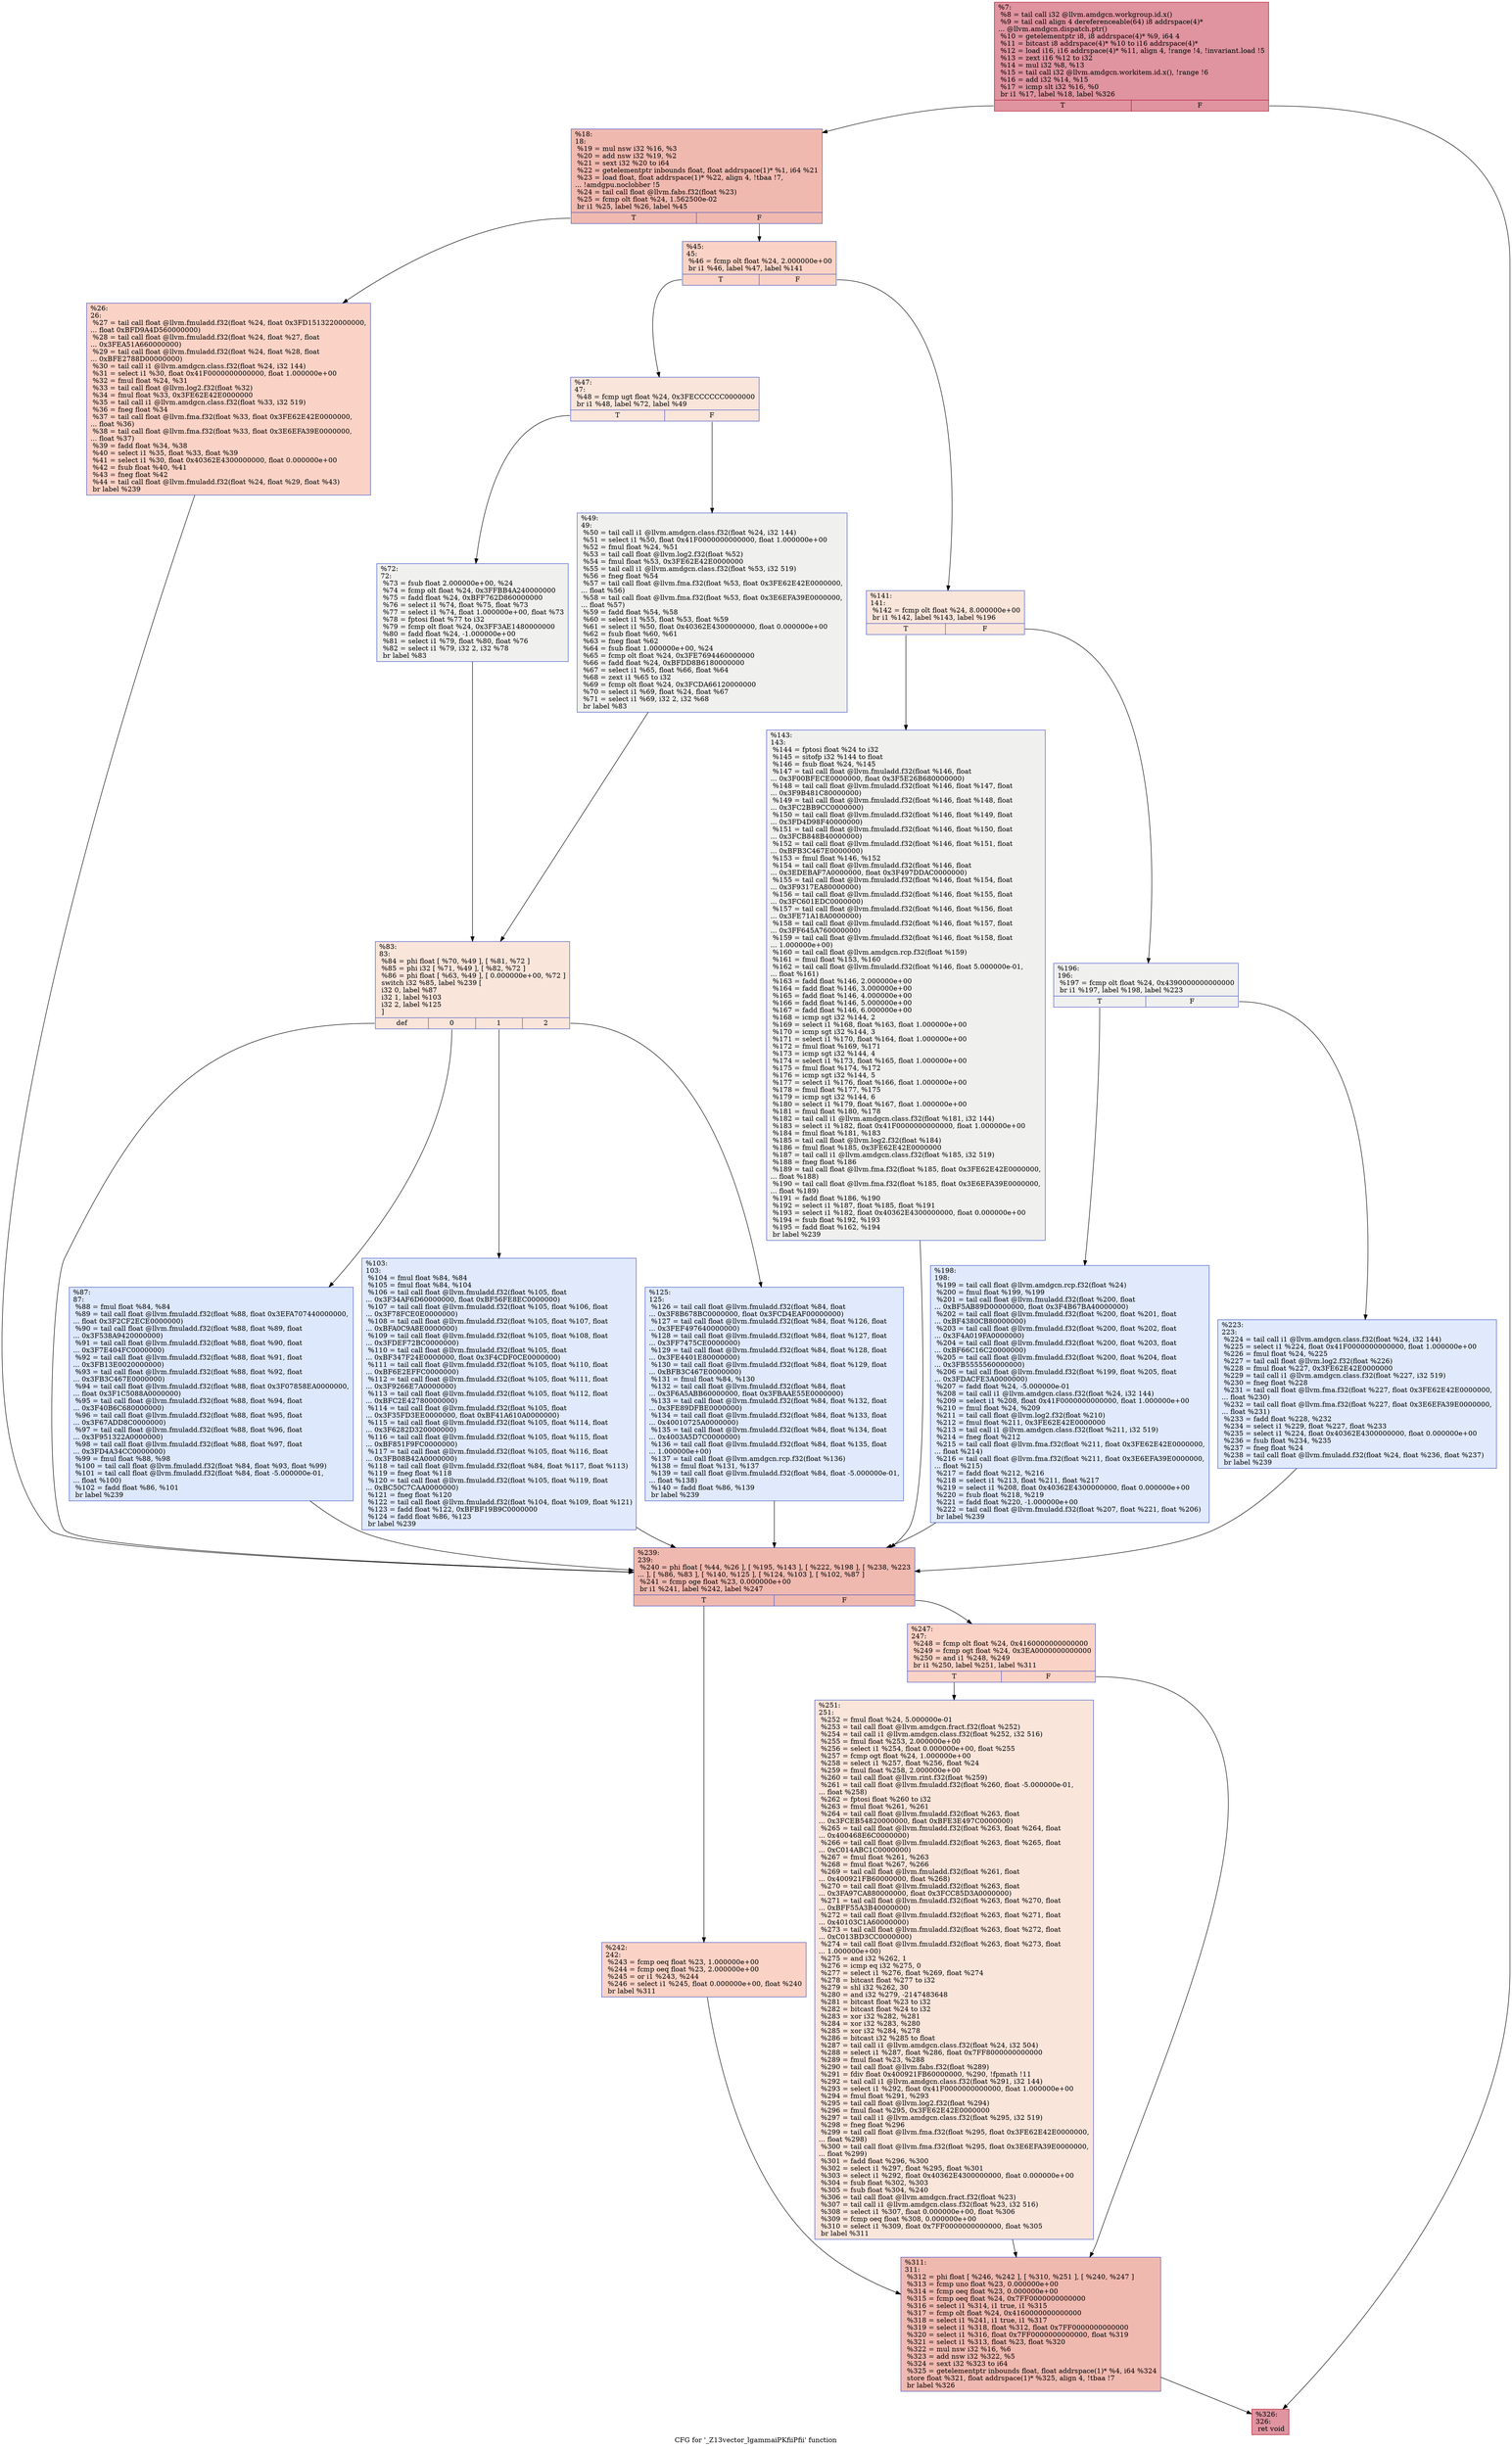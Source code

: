 digraph "CFG for '_Z13vector_lgammaiPKfiiPfii' function" {
	label="CFG for '_Z13vector_lgammaiPKfiiPfii' function";

	Node0x4ebd500 [shape=record,color="#b70d28ff", style=filled, fillcolor="#b70d2870",label="{%7:\l  %8 = tail call i32 @llvm.amdgcn.workgroup.id.x()\l  %9 = tail call align 4 dereferenceable(64) i8 addrspace(4)*\l... @llvm.amdgcn.dispatch.ptr()\l  %10 = getelementptr i8, i8 addrspace(4)* %9, i64 4\l  %11 = bitcast i8 addrspace(4)* %10 to i16 addrspace(4)*\l  %12 = load i16, i16 addrspace(4)* %11, align 4, !range !4, !invariant.load !5\l  %13 = zext i16 %12 to i32\l  %14 = mul i32 %8, %13\l  %15 = tail call i32 @llvm.amdgcn.workitem.id.x(), !range !6\l  %16 = add i32 %14, %15\l  %17 = icmp slt i32 %16, %0\l  br i1 %17, label %18, label %326\l|{<s0>T|<s1>F}}"];
	Node0x4ebd500:s0 -> Node0x4ebf430;
	Node0x4ebd500:s1 -> Node0x4ebf4c0;
	Node0x4ebf430 [shape=record,color="#3d50c3ff", style=filled, fillcolor="#de614d70",label="{%18:\l18:                                               \l  %19 = mul nsw i32 %16, %3\l  %20 = add nsw i32 %19, %2\l  %21 = sext i32 %20 to i64\l  %22 = getelementptr inbounds float, float addrspace(1)* %1, i64 %21\l  %23 = load float, float addrspace(1)* %22, align 4, !tbaa !7,\l... !amdgpu.noclobber !5\l  %24 = tail call float @llvm.fabs.f32(float %23)\l  %25 = fcmp olt float %24, 1.562500e-02\l  br i1 %25, label %26, label %45\l|{<s0>T|<s1>F}}"];
	Node0x4ebf430:s0 -> Node0x4ec0cd0;
	Node0x4ebf430:s1 -> Node0x4ec0d60;
	Node0x4ec0cd0 [shape=record,color="#3d50c3ff", style=filled, fillcolor="#f59c7d70",label="{%26:\l26:                                               \l  %27 = tail call float @llvm.fmuladd.f32(float %24, float 0x3FD1513220000000,\l... float 0xBFD9A4D560000000)\l  %28 = tail call float @llvm.fmuladd.f32(float %24, float %27, float\l... 0x3FEA51A660000000)\l  %29 = tail call float @llvm.fmuladd.f32(float %24, float %28, float\l... 0xBFE2788D00000000)\l  %30 = tail call i1 @llvm.amdgcn.class.f32(float %24, i32 144)\l  %31 = select i1 %30, float 0x41F0000000000000, float 1.000000e+00\l  %32 = fmul float %24, %31\l  %33 = tail call float @llvm.log2.f32(float %32)\l  %34 = fmul float %33, 0x3FE62E42E0000000\l  %35 = tail call i1 @llvm.amdgcn.class.f32(float %33, i32 519)\l  %36 = fneg float %34\l  %37 = tail call float @llvm.fma.f32(float %33, float 0x3FE62E42E0000000,\l... float %36)\l  %38 = tail call float @llvm.fma.f32(float %33, float 0x3E6EFA39E0000000,\l... float %37)\l  %39 = fadd float %34, %38\l  %40 = select i1 %35, float %33, float %39\l  %41 = select i1 %30, float 0x40362E4300000000, float 0.000000e+00\l  %42 = fsub float %40, %41\l  %43 = fneg float %42\l  %44 = tail call float @llvm.fmuladd.f32(float %24, float %29, float %43)\l  br label %239\l}"];
	Node0x4ec0cd0 -> Node0x4ec27a0;
	Node0x4ec0d60 [shape=record,color="#3d50c3ff", style=filled, fillcolor="#f59c7d70",label="{%45:\l45:                                               \l  %46 = fcmp olt float %24, 2.000000e+00\l  br i1 %46, label %47, label %141\l|{<s0>T|<s1>F}}"];
	Node0x4ec0d60:s0 -> Node0x4ec28f0;
	Node0x4ec0d60:s1 -> Node0x4ec2980;
	Node0x4ec28f0 [shape=record,color="#3d50c3ff", style=filled, fillcolor="#f4c5ad70",label="{%47:\l47:                                               \l  %48 = fcmp ugt float %24, 0x3FECCCCCC0000000\l  br i1 %48, label %72, label %49\l|{<s0>T|<s1>F}}"];
	Node0x4ec28f0:s0 -> Node0x4ec2b50;
	Node0x4ec28f0:s1 -> Node0x4ec2be0;
	Node0x4ec2be0 [shape=record,color="#3d50c3ff", style=filled, fillcolor="#dedcdb70",label="{%49:\l49:                                               \l  %50 = tail call i1 @llvm.amdgcn.class.f32(float %24, i32 144)\l  %51 = select i1 %50, float 0x41F0000000000000, float 1.000000e+00\l  %52 = fmul float %24, %51\l  %53 = tail call float @llvm.log2.f32(float %52)\l  %54 = fmul float %53, 0x3FE62E42E0000000\l  %55 = tail call i1 @llvm.amdgcn.class.f32(float %53, i32 519)\l  %56 = fneg float %54\l  %57 = tail call float @llvm.fma.f32(float %53, float 0x3FE62E42E0000000,\l... float %56)\l  %58 = tail call float @llvm.fma.f32(float %53, float 0x3E6EFA39E0000000,\l... float %57)\l  %59 = fadd float %54, %58\l  %60 = select i1 %55, float %53, float %59\l  %61 = select i1 %50, float 0x40362E4300000000, float 0.000000e+00\l  %62 = fsub float %60, %61\l  %63 = fneg float %62\l  %64 = fsub float 1.000000e+00, %24\l  %65 = fcmp olt float %24, 0x3FE7694460000000\l  %66 = fadd float %24, 0xBFDD8B6180000000\l  %67 = select i1 %65, float %66, float %64\l  %68 = zext i1 %65 to i32\l  %69 = fcmp olt float %24, 0x3FCDA66120000000\l  %70 = select i1 %69, float %24, float %67\l  %71 = select i1 %69, i32 2, i32 %68\l  br label %83\l}"];
	Node0x4ec2be0 -> Node0x4ec3f00;
	Node0x4ec2b50 [shape=record,color="#3d50c3ff", style=filled, fillcolor="#dedcdb70",label="{%72:\l72:                                               \l  %73 = fsub float 2.000000e+00, %24\l  %74 = fcmp olt float %24, 0x3FFBB4A240000000\l  %75 = fadd float %24, 0xBFF762D860000000\l  %76 = select i1 %74, float %75, float %73\l  %77 = select i1 %74, float 1.000000e+00, float %73\l  %78 = fptosi float %77 to i32\l  %79 = fcmp olt float %24, 0x3FF3AE1480000000\l  %80 = fadd float %24, -1.000000e+00\l  %81 = select i1 %79, float %80, float %76\l  %82 = select i1 %79, i32 2, i32 %78\l  br label %83\l}"];
	Node0x4ec2b50 -> Node0x4ec3f00;
	Node0x4ec3f00 [shape=record,color="#3d50c3ff", style=filled, fillcolor="#f4c5ad70",label="{%83:\l83:                                               \l  %84 = phi float [ %70, %49 ], [ %81, %72 ]\l  %85 = phi i32 [ %71, %49 ], [ %82, %72 ]\l  %86 = phi float [ %63, %49 ], [ 0.000000e+00, %72 ]\l  switch i32 %85, label %239 [\l    i32 0, label %87\l    i32 1, label %103\l    i32 2, label %125\l  ]\l|{<s0>def|<s1>0|<s2>1|<s3>2}}"];
	Node0x4ec3f00:s0 -> Node0x4ec27a0;
	Node0x4ec3f00:s1 -> Node0x4ec4940;
	Node0x4ec3f00:s2 -> Node0x4ec49c0;
	Node0x4ec3f00:s3 -> Node0x4ec4a50;
	Node0x4ec4940 [shape=record,color="#3d50c3ff", style=filled, fillcolor="#b2ccfb70",label="{%87:\l87:                                               \l  %88 = fmul float %84, %84\l  %89 = tail call float @llvm.fmuladd.f32(float %88, float 0x3EFA707440000000,\l... float 0x3F2CF2ECE0000000)\l  %90 = tail call float @llvm.fmuladd.f32(float %88, float %89, float\l... 0x3F538A9420000000)\l  %91 = tail call float @llvm.fmuladd.f32(float %88, float %90, float\l... 0x3F7E404FC0000000)\l  %92 = tail call float @llvm.fmuladd.f32(float %88, float %91, float\l... 0x3FB13E0020000000)\l  %93 = tail call float @llvm.fmuladd.f32(float %88, float %92, float\l... 0x3FB3C467E0000000)\l  %94 = tail call float @llvm.fmuladd.f32(float %88, float 0x3F07858EA0000000,\l... float 0x3F1C5088A0000000)\l  %95 = tail call float @llvm.fmuladd.f32(float %88, float %94, float\l... 0x3F40B6C680000000)\l  %96 = tail call float @llvm.fmuladd.f32(float %88, float %95, float\l... 0x3F67ADD8C0000000)\l  %97 = tail call float @llvm.fmuladd.f32(float %88, float %96, float\l... 0x3F951322A0000000)\l  %98 = tail call float @llvm.fmuladd.f32(float %88, float %97, float\l... 0x3FD4A34CC0000000)\l  %99 = fmul float %88, %98\l  %100 = tail call float @llvm.fmuladd.f32(float %84, float %93, float %99)\l  %101 = tail call float @llvm.fmuladd.f32(float %84, float -5.000000e-01,\l... float %100)\l  %102 = fadd float %86, %101\l  br label %239\l}"];
	Node0x4ec4940 -> Node0x4ec27a0;
	Node0x4ec49c0 [shape=record,color="#3d50c3ff", style=filled, fillcolor="#b9d0f970",label="{%103:\l103:                                              \l  %104 = fmul float %84, %84\l  %105 = fmul float %84, %104\l  %106 = tail call float @llvm.fmuladd.f32(float %105, float\l... 0x3F34AF6D60000000, float 0xBF56FE8EC0000000)\l  %107 = tail call float @llvm.fmuladd.f32(float %105, float %106, float\l... 0x3F78FCE0E0000000)\l  %108 = tail call float @llvm.fmuladd.f32(float %105, float %107, float\l... 0xBFA0C9A8E0000000)\l  %109 = tail call float @llvm.fmuladd.f32(float %105, float %108, float\l... 0x3FDEF72BC0000000)\l  %110 = tail call float @llvm.fmuladd.f32(float %105, float\l... 0xBF347F24E0000000, float 0x3F4CDF0CE0000000)\l  %111 = tail call float @llvm.fmuladd.f32(float %105, float %110, float\l... 0xBF6E2EFFC0000000)\l  %112 = tail call float @llvm.fmuladd.f32(float %105, float %111, float\l... 0x3F9266E7A0000000)\l  %113 = tail call float @llvm.fmuladd.f32(float %105, float %112, float\l... 0xBFC2E42780000000)\l  %114 = tail call float @llvm.fmuladd.f32(float %105, float\l... 0x3F35FD3EE0000000, float 0xBF41A610A0000000)\l  %115 = tail call float @llvm.fmuladd.f32(float %105, float %114, float\l... 0x3F6282D320000000)\l  %116 = tail call float @llvm.fmuladd.f32(float %105, float %115, float\l... 0xBF851F9FC0000000)\l  %117 = tail call float @llvm.fmuladd.f32(float %105, float %116, float\l... 0x3FB08B42A0000000)\l  %118 = tail call float @llvm.fmuladd.f32(float %84, float %117, float %113)\l  %119 = fneg float %118\l  %120 = tail call float @llvm.fmuladd.f32(float %105, float %119, float\l... 0xBC50C7CAA0000000)\l  %121 = fneg float %120\l  %122 = tail call float @llvm.fmuladd.f32(float %104, float %109, float %121)\l  %123 = fadd float %122, 0xBFBF19B9C0000000\l  %124 = fadd float %86, %123\l  br label %239\l}"];
	Node0x4ec49c0 -> Node0x4ec27a0;
	Node0x4ec4a50 [shape=record,color="#3d50c3ff", style=filled, fillcolor="#b9d0f970",label="{%125:\l125:                                              \l  %126 = tail call float @llvm.fmuladd.f32(float %84, float\l... 0x3F8B678BC0000000, float 0x3FCD4EAF00000000)\l  %127 = tail call float @llvm.fmuladd.f32(float %84, float %126, float\l... 0x3FEF497640000000)\l  %128 = tail call float @llvm.fmuladd.f32(float %84, float %127, float\l... 0x3FF7475CE0000000)\l  %129 = tail call float @llvm.fmuladd.f32(float %84, float %128, float\l... 0x3FE4401E80000000)\l  %130 = tail call float @llvm.fmuladd.f32(float %84, float %129, float\l... 0xBFB3C467E0000000)\l  %131 = fmul float %84, %130\l  %132 = tail call float @llvm.fmuladd.f32(float %84, float\l... 0x3F6A5ABB60000000, float 0x3FBAAE55E0000000)\l  %133 = tail call float @llvm.fmuladd.f32(float %84, float %132, float\l... 0x3FE89DFBE0000000)\l  %134 = tail call float @llvm.fmuladd.f32(float %84, float %133, float\l... 0x40010725A0000000)\l  %135 = tail call float @llvm.fmuladd.f32(float %84, float %134, float\l... 0x4003A5D7C0000000)\l  %136 = tail call float @llvm.fmuladd.f32(float %84, float %135, float\l... 1.000000e+00)\l  %137 = tail call float @llvm.amdgcn.rcp.f32(float %136)\l  %138 = fmul float %131, %137\l  %139 = tail call float @llvm.fmuladd.f32(float %84, float -5.000000e-01,\l... float %138)\l  %140 = fadd float %86, %139\l  br label %239\l}"];
	Node0x4ec4a50 -> Node0x4ec27a0;
	Node0x4ec2980 [shape=record,color="#3d50c3ff", style=filled, fillcolor="#f4c5ad70",label="{%141:\l141:                                              \l  %142 = fcmp olt float %24, 8.000000e+00\l  br i1 %142, label %143, label %196\l|{<s0>T|<s1>F}}"];
	Node0x4ec2980:s0 -> Node0x4ec9c20;
	Node0x4ec2980:s1 -> Node0x4ec9c70;
	Node0x4ec9c20 [shape=record,color="#3d50c3ff", style=filled, fillcolor="#dedcdb70",label="{%143:\l143:                                              \l  %144 = fptosi float %24 to i32\l  %145 = sitofp i32 %144 to float\l  %146 = fsub float %24, %145\l  %147 = tail call float @llvm.fmuladd.f32(float %146, float\l... 0x3F00BFECE0000000, float 0x3F5E26B680000000)\l  %148 = tail call float @llvm.fmuladd.f32(float %146, float %147, float\l... 0x3F9B481C80000000)\l  %149 = tail call float @llvm.fmuladd.f32(float %146, float %148, float\l... 0x3FC2BB9CC0000000)\l  %150 = tail call float @llvm.fmuladd.f32(float %146, float %149, float\l... 0x3FD4D98F40000000)\l  %151 = tail call float @llvm.fmuladd.f32(float %146, float %150, float\l... 0x3FCB848B40000000)\l  %152 = tail call float @llvm.fmuladd.f32(float %146, float %151, float\l... 0xBFB3C467E0000000)\l  %153 = fmul float %146, %152\l  %154 = tail call float @llvm.fmuladd.f32(float %146, float\l... 0x3EDEBAF7A0000000, float 0x3F497DDAC0000000)\l  %155 = tail call float @llvm.fmuladd.f32(float %146, float %154, float\l... 0x3F9317EA80000000)\l  %156 = tail call float @llvm.fmuladd.f32(float %146, float %155, float\l... 0x3FC601EDC0000000)\l  %157 = tail call float @llvm.fmuladd.f32(float %146, float %156, float\l... 0x3FE71A18A0000000)\l  %158 = tail call float @llvm.fmuladd.f32(float %146, float %157, float\l... 0x3FF645A760000000)\l  %159 = tail call float @llvm.fmuladd.f32(float %146, float %158, float\l... 1.000000e+00)\l  %160 = tail call float @llvm.amdgcn.rcp.f32(float %159)\l  %161 = fmul float %153, %160\l  %162 = tail call float @llvm.fmuladd.f32(float %146, float 5.000000e-01,\l... float %161)\l  %163 = fadd float %146, 2.000000e+00\l  %164 = fadd float %146, 3.000000e+00\l  %165 = fadd float %146, 4.000000e+00\l  %166 = fadd float %146, 5.000000e+00\l  %167 = fadd float %146, 6.000000e+00\l  %168 = icmp sgt i32 %144, 2\l  %169 = select i1 %168, float %163, float 1.000000e+00\l  %170 = icmp sgt i32 %144, 3\l  %171 = select i1 %170, float %164, float 1.000000e+00\l  %172 = fmul float %169, %171\l  %173 = icmp sgt i32 %144, 4\l  %174 = select i1 %173, float %165, float 1.000000e+00\l  %175 = fmul float %174, %172\l  %176 = icmp sgt i32 %144, 5\l  %177 = select i1 %176, float %166, float 1.000000e+00\l  %178 = fmul float %177, %175\l  %179 = icmp sgt i32 %144, 6\l  %180 = select i1 %179, float %167, float 1.000000e+00\l  %181 = fmul float %180, %178\l  %182 = tail call i1 @llvm.amdgcn.class.f32(float %181, i32 144)\l  %183 = select i1 %182, float 0x41F0000000000000, float 1.000000e+00\l  %184 = fmul float %181, %183\l  %185 = tail call float @llvm.log2.f32(float %184)\l  %186 = fmul float %185, 0x3FE62E42E0000000\l  %187 = tail call i1 @llvm.amdgcn.class.f32(float %185, i32 519)\l  %188 = fneg float %186\l  %189 = tail call float @llvm.fma.f32(float %185, float 0x3FE62E42E0000000,\l... float %188)\l  %190 = tail call float @llvm.fma.f32(float %185, float 0x3E6EFA39E0000000,\l... float %189)\l  %191 = fadd float %186, %190\l  %192 = select i1 %187, float %185, float %191\l  %193 = select i1 %182, float 0x40362E4300000000, float 0.000000e+00\l  %194 = fsub float %192, %193\l  %195 = fadd float %162, %194\l  br label %239\l}"];
	Node0x4ec9c20 -> Node0x4ec27a0;
	Node0x4ec9c70 [shape=record,color="#3d50c3ff", style=filled, fillcolor="#dedcdb70",label="{%196:\l196:                                              \l  %197 = fcmp olt float %24, 0x4390000000000000\l  br i1 %197, label %198, label %223\l|{<s0>T|<s1>F}}"];
	Node0x4ec9c70:s0 -> Node0x4ecccc0;
	Node0x4ec9c70:s1 -> Node0x4eccd10;
	Node0x4ecccc0 [shape=record,color="#3d50c3ff", style=filled, fillcolor="#b9d0f970",label="{%198:\l198:                                              \l  %199 = tail call float @llvm.amdgcn.rcp.f32(float %24)\l  %200 = fmul float %199, %199\l  %201 = tail call float @llvm.fmuladd.f32(float %200, float\l... 0xBF5AB89D00000000, float 0x3F4B67BA40000000)\l  %202 = tail call float @llvm.fmuladd.f32(float %200, float %201, float\l... 0xBF4380CB80000000)\l  %203 = tail call float @llvm.fmuladd.f32(float %200, float %202, float\l... 0x3F4A019FA0000000)\l  %204 = tail call float @llvm.fmuladd.f32(float %200, float %203, float\l... 0xBF66C16C20000000)\l  %205 = tail call float @llvm.fmuladd.f32(float %200, float %204, float\l... 0x3FB5555560000000)\l  %206 = tail call float @llvm.fmuladd.f32(float %199, float %205, float\l... 0x3FDACFE3A0000000)\l  %207 = fadd float %24, -5.000000e-01\l  %208 = tail call i1 @llvm.amdgcn.class.f32(float %24, i32 144)\l  %209 = select i1 %208, float 0x41F0000000000000, float 1.000000e+00\l  %210 = fmul float %24, %209\l  %211 = tail call float @llvm.log2.f32(float %210)\l  %212 = fmul float %211, 0x3FE62E42E0000000\l  %213 = tail call i1 @llvm.amdgcn.class.f32(float %211, i32 519)\l  %214 = fneg float %212\l  %215 = tail call float @llvm.fma.f32(float %211, float 0x3FE62E42E0000000,\l... float %214)\l  %216 = tail call float @llvm.fma.f32(float %211, float 0x3E6EFA39E0000000,\l... float %215)\l  %217 = fadd float %212, %216\l  %218 = select i1 %213, float %211, float %217\l  %219 = select i1 %208, float 0x40362E4300000000, float 0.000000e+00\l  %220 = fsub float %218, %219\l  %221 = fadd float %220, -1.000000e+00\l  %222 = tail call float @llvm.fmuladd.f32(float %207, float %221, float %206)\l  br label %239\l}"];
	Node0x4ecccc0 -> Node0x4ec27a0;
	Node0x4eccd10 [shape=record,color="#3d50c3ff", style=filled, fillcolor="#b9d0f970",label="{%223:\l223:                                              \l  %224 = tail call i1 @llvm.amdgcn.class.f32(float %24, i32 144)\l  %225 = select i1 %224, float 0x41F0000000000000, float 1.000000e+00\l  %226 = fmul float %24, %225\l  %227 = tail call float @llvm.log2.f32(float %226)\l  %228 = fmul float %227, 0x3FE62E42E0000000\l  %229 = tail call i1 @llvm.amdgcn.class.f32(float %227, i32 519)\l  %230 = fneg float %228\l  %231 = tail call float @llvm.fma.f32(float %227, float 0x3FE62E42E0000000,\l... float %230)\l  %232 = tail call float @llvm.fma.f32(float %227, float 0x3E6EFA39E0000000,\l... float %231)\l  %233 = fadd float %228, %232\l  %234 = select i1 %229, float %227, float %233\l  %235 = select i1 %224, float 0x40362E4300000000, float 0.000000e+00\l  %236 = fsub float %234, %235\l  %237 = fneg float %24\l  %238 = tail call float @llvm.fmuladd.f32(float %24, float %236, float %237)\l  br label %239\l}"];
	Node0x4eccd10 -> Node0x4ec27a0;
	Node0x4ec27a0 [shape=record,color="#3d50c3ff", style=filled, fillcolor="#de614d70",label="{%239:\l239:                                              \l  %240 = phi float [ %44, %26 ], [ %195, %143 ], [ %222, %198 ], [ %238, %223\l... ], [ %86, %83 ], [ %140, %125 ], [ %124, %103 ], [ %102, %87 ]\l  %241 = fcmp oge float %23, 0.000000e+00\l  br i1 %241, label %242, label %247\l|{<s0>T|<s1>F}}"];
	Node0x4ec27a0:s0 -> Node0x4ecf410;
	Node0x4ec27a0:s1 -> Node0x4ecf460;
	Node0x4ecf410 [shape=record,color="#3d50c3ff", style=filled, fillcolor="#f59c7d70",label="{%242:\l242:                                              \l  %243 = fcmp oeq float %23, 1.000000e+00\l  %244 = fcmp oeq float %23, 2.000000e+00\l  %245 = or i1 %243, %244\l  %246 = select i1 %245, float 0.000000e+00, float %240\l  br label %311\l}"];
	Node0x4ecf410 -> Node0x4ecf7c0;
	Node0x4ecf460 [shape=record,color="#3d50c3ff", style=filled, fillcolor="#f59c7d70",label="{%247:\l247:                                              \l  %248 = fcmp olt float %24, 0x4160000000000000\l  %249 = fcmp ogt float %24, 0x3EA0000000000000\l  %250 = and i1 %248, %249\l  br i1 %250, label %251, label %311\l|{<s0>T|<s1>F}}"];
	Node0x4ecf460:s0 -> Node0x4ecfa30;
	Node0x4ecf460:s1 -> Node0x4ecf7c0;
	Node0x4ecfa30 [shape=record,color="#3d50c3ff", style=filled, fillcolor="#f4c5ad70",label="{%251:\l251:                                              \l  %252 = fmul float %24, 5.000000e-01\l  %253 = tail call float @llvm.amdgcn.fract.f32(float %252)\l  %254 = tail call i1 @llvm.amdgcn.class.f32(float %252, i32 516)\l  %255 = fmul float %253, 2.000000e+00\l  %256 = select i1 %254, float 0.000000e+00, float %255\l  %257 = fcmp ogt float %24, 1.000000e+00\l  %258 = select i1 %257, float %256, float %24\l  %259 = fmul float %258, 2.000000e+00\l  %260 = tail call float @llvm.rint.f32(float %259)\l  %261 = tail call float @llvm.fmuladd.f32(float %260, float -5.000000e-01,\l... float %258)\l  %262 = fptosi float %260 to i32\l  %263 = fmul float %261, %261\l  %264 = tail call float @llvm.fmuladd.f32(float %263, float\l... 0x3FCEB54820000000, float 0xBFE3E497C0000000)\l  %265 = tail call float @llvm.fmuladd.f32(float %263, float %264, float\l... 0x400468E6C0000000)\l  %266 = tail call float @llvm.fmuladd.f32(float %263, float %265, float\l... 0xC014ABC1C0000000)\l  %267 = fmul float %261, %263\l  %268 = fmul float %267, %266\l  %269 = tail call float @llvm.fmuladd.f32(float %261, float\l... 0x400921FB60000000, float %268)\l  %270 = tail call float @llvm.fmuladd.f32(float %263, float\l... 0x3FA97CA880000000, float 0x3FCC85D3A0000000)\l  %271 = tail call float @llvm.fmuladd.f32(float %263, float %270, float\l... 0xBFF55A3B40000000)\l  %272 = tail call float @llvm.fmuladd.f32(float %263, float %271, float\l... 0x40103C1A60000000)\l  %273 = tail call float @llvm.fmuladd.f32(float %263, float %272, float\l... 0xC013BD3CC0000000)\l  %274 = tail call float @llvm.fmuladd.f32(float %263, float %273, float\l... 1.000000e+00)\l  %275 = and i32 %262, 1\l  %276 = icmp eq i32 %275, 0\l  %277 = select i1 %276, float %269, float %274\l  %278 = bitcast float %277 to i32\l  %279 = shl i32 %262, 30\l  %280 = and i32 %279, -2147483648\l  %281 = bitcast float %23 to i32\l  %282 = bitcast float %24 to i32\l  %283 = xor i32 %282, %281\l  %284 = xor i32 %283, %280\l  %285 = xor i32 %284, %278\l  %286 = bitcast i32 %285 to float\l  %287 = tail call i1 @llvm.amdgcn.class.f32(float %24, i32 504)\l  %288 = select i1 %287, float %286, float 0x7FF8000000000000\l  %289 = fmul float %23, %288\l  %290 = tail call float @llvm.fabs.f32(float %289)\l  %291 = fdiv float 0x400921FB60000000, %290, !fpmath !11\l  %292 = tail call i1 @llvm.amdgcn.class.f32(float %291, i32 144)\l  %293 = select i1 %292, float 0x41F0000000000000, float 1.000000e+00\l  %294 = fmul float %291, %293\l  %295 = tail call float @llvm.log2.f32(float %294)\l  %296 = fmul float %295, 0x3FE62E42E0000000\l  %297 = tail call i1 @llvm.amdgcn.class.f32(float %295, i32 519)\l  %298 = fneg float %296\l  %299 = tail call float @llvm.fma.f32(float %295, float 0x3FE62E42E0000000,\l... float %298)\l  %300 = tail call float @llvm.fma.f32(float %295, float 0x3E6EFA39E0000000,\l... float %299)\l  %301 = fadd float %296, %300\l  %302 = select i1 %297, float %295, float %301\l  %303 = select i1 %292, float 0x40362E4300000000, float 0.000000e+00\l  %304 = fsub float %302, %303\l  %305 = fsub float %304, %240\l  %306 = tail call float @llvm.amdgcn.fract.f32(float %23)\l  %307 = tail call i1 @llvm.amdgcn.class.f32(float %23, i32 516)\l  %308 = select i1 %307, float 0.000000e+00, float %306\l  %309 = fcmp oeq float %308, 0.000000e+00\l  %310 = select i1 %309, float 0x7FF0000000000000, float %305\l  br label %311\l}"];
	Node0x4ecfa30 -> Node0x4ecf7c0;
	Node0x4ecf7c0 [shape=record,color="#3d50c3ff", style=filled, fillcolor="#de614d70",label="{%311:\l311:                                              \l  %312 = phi float [ %246, %242 ], [ %310, %251 ], [ %240, %247 ]\l  %313 = fcmp uno float %23, 0.000000e+00\l  %314 = fcmp oeq float %23, 0.000000e+00\l  %315 = fcmp oeq float %24, 0x7FF0000000000000\l  %316 = select i1 %314, i1 true, i1 %315\l  %317 = fcmp olt float %24, 0x4160000000000000\l  %318 = select i1 %241, i1 true, i1 %317\l  %319 = select i1 %318, float %312, float 0x7FF0000000000000\l  %320 = select i1 %316, float 0x7FF0000000000000, float %319\l  %321 = select i1 %313, float %23, float %320\l  %322 = mul nsw i32 %16, %6\l  %323 = add nsw i32 %322, %5\l  %324 = sext i32 %323 to i64\l  %325 = getelementptr inbounds float, float addrspace(1)* %4, i64 %324\l  store float %321, float addrspace(1)* %325, align 4, !tbaa !7\l  br label %326\l}"];
	Node0x4ecf7c0 -> Node0x4ebf4c0;
	Node0x4ebf4c0 [shape=record,color="#b70d28ff", style=filled, fillcolor="#b70d2870",label="{%326:\l326:                                              \l  ret void\l}"];
}
